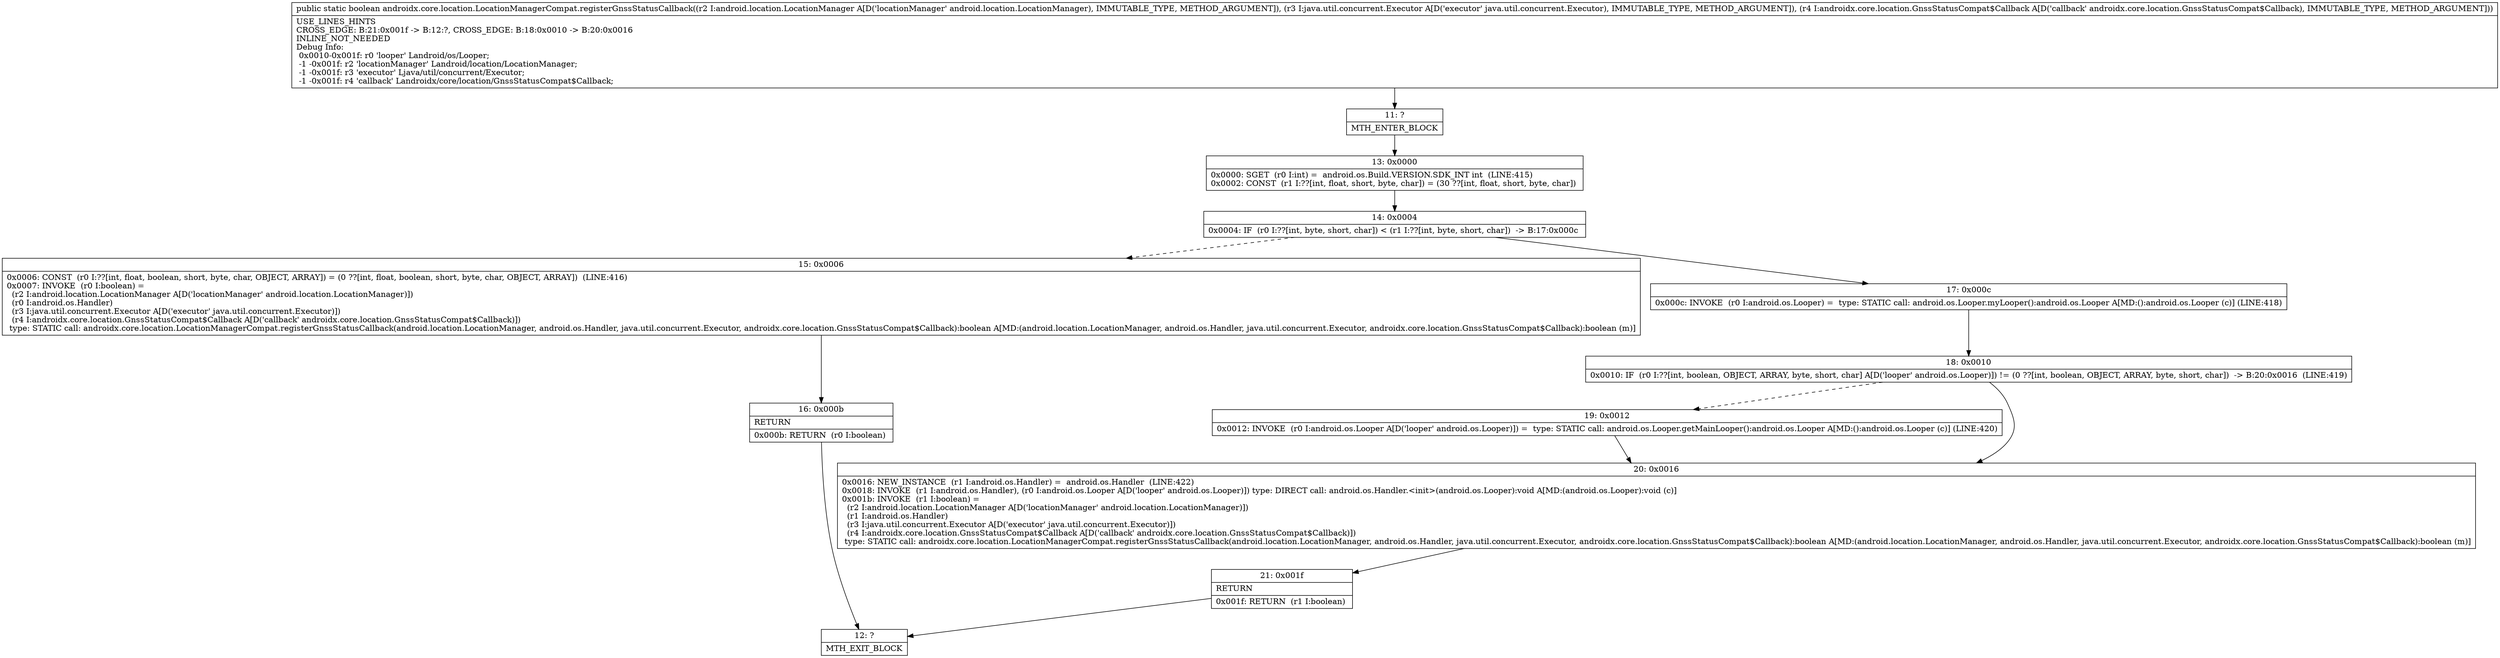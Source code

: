 digraph "CFG forandroidx.core.location.LocationManagerCompat.registerGnssStatusCallback(Landroid\/location\/LocationManager;Ljava\/util\/concurrent\/Executor;Landroidx\/core\/location\/GnssStatusCompat$Callback;)Z" {
Node_11 [shape=record,label="{11\:\ ?|MTH_ENTER_BLOCK\l}"];
Node_13 [shape=record,label="{13\:\ 0x0000|0x0000: SGET  (r0 I:int) =  android.os.Build.VERSION.SDK_INT int  (LINE:415)\l0x0002: CONST  (r1 I:??[int, float, short, byte, char]) = (30 ??[int, float, short, byte, char]) \l}"];
Node_14 [shape=record,label="{14\:\ 0x0004|0x0004: IF  (r0 I:??[int, byte, short, char]) \< (r1 I:??[int, byte, short, char])  \-\> B:17:0x000c \l}"];
Node_15 [shape=record,label="{15\:\ 0x0006|0x0006: CONST  (r0 I:??[int, float, boolean, short, byte, char, OBJECT, ARRAY]) = (0 ??[int, float, boolean, short, byte, char, OBJECT, ARRAY])  (LINE:416)\l0x0007: INVOKE  (r0 I:boolean) = \l  (r2 I:android.location.LocationManager A[D('locationManager' android.location.LocationManager)])\l  (r0 I:android.os.Handler)\l  (r3 I:java.util.concurrent.Executor A[D('executor' java.util.concurrent.Executor)])\l  (r4 I:androidx.core.location.GnssStatusCompat$Callback A[D('callback' androidx.core.location.GnssStatusCompat$Callback)])\l type: STATIC call: androidx.core.location.LocationManagerCompat.registerGnssStatusCallback(android.location.LocationManager, android.os.Handler, java.util.concurrent.Executor, androidx.core.location.GnssStatusCompat$Callback):boolean A[MD:(android.location.LocationManager, android.os.Handler, java.util.concurrent.Executor, androidx.core.location.GnssStatusCompat$Callback):boolean (m)]\l}"];
Node_16 [shape=record,label="{16\:\ 0x000b|RETURN\l|0x000b: RETURN  (r0 I:boolean) \l}"];
Node_12 [shape=record,label="{12\:\ ?|MTH_EXIT_BLOCK\l}"];
Node_17 [shape=record,label="{17\:\ 0x000c|0x000c: INVOKE  (r0 I:android.os.Looper) =  type: STATIC call: android.os.Looper.myLooper():android.os.Looper A[MD:():android.os.Looper (c)] (LINE:418)\l}"];
Node_18 [shape=record,label="{18\:\ 0x0010|0x0010: IF  (r0 I:??[int, boolean, OBJECT, ARRAY, byte, short, char] A[D('looper' android.os.Looper)]) != (0 ??[int, boolean, OBJECT, ARRAY, byte, short, char])  \-\> B:20:0x0016  (LINE:419)\l}"];
Node_19 [shape=record,label="{19\:\ 0x0012|0x0012: INVOKE  (r0 I:android.os.Looper A[D('looper' android.os.Looper)]) =  type: STATIC call: android.os.Looper.getMainLooper():android.os.Looper A[MD:():android.os.Looper (c)] (LINE:420)\l}"];
Node_20 [shape=record,label="{20\:\ 0x0016|0x0016: NEW_INSTANCE  (r1 I:android.os.Handler) =  android.os.Handler  (LINE:422)\l0x0018: INVOKE  (r1 I:android.os.Handler), (r0 I:android.os.Looper A[D('looper' android.os.Looper)]) type: DIRECT call: android.os.Handler.\<init\>(android.os.Looper):void A[MD:(android.os.Looper):void (c)]\l0x001b: INVOKE  (r1 I:boolean) = \l  (r2 I:android.location.LocationManager A[D('locationManager' android.location.LocationManager)])\l  (r1 I:android.os.Handler)\l  (r3 I:java.util.concurrent.Executor A[D('executor' java.util.concurrent.Executor)])\l  (r4 I:androidx.core.location.GnssStatusCompat$Callback A[D('callback' androidx.core.location.GnssStatusCompat$Callback)])\l type: STATIC call: androidx.core.location.LocationManagerCompat.registerGnssStatusCallback(android.location.LocationManager, android.os.Handler, java.util.concurrent.Executor, androidx.core.location.GnssStatusCompat$Callback):boolean A[MD:(android.location.LocationManager, android.os.Handler, java.util.concurrent.Executor, androidx.core.location.GnssStatusCompat$Callback):boolean (m)]\l}"];
Node_21 [shape=record,label="{21\:\ 0x001f|RETURN\l|0x001f: RETURN  (r1 I:boolean) \l}"];
MethodNode[shape=record,label="{public static boolean androidx.core.location.LocationManagerCompat.registerGnssStatusCallback((r2 I:android.location.LocationManager A[D('locationManager' android.location.LocationManager), IMMUTABLE_TYPE, METHOD_ARGUMENT]), (r3 I:java.util.concurrent.Executor A[D('executor' java.util.concurrent.Executor), IMMUTABLE_TYPE, METHOD_ARGUMENT]), (r4 I:androidx.core.location.GnssStatusCompat$Callback A[D('callback' androidx.core.location.GnssStatusCompat$Callback), IMMUTABLE_TYPE, METHOD_ARGUMENT]))  | USE_LINES_HINTS\lCROSS_EDGE: B:21:0x001f \-\> B:12:?, CROSS_EDGE: B:18:0x0010 \-\> B:20:0x0016\lINLINE_NOT_NEEDED\lDebug Info:\l  0x0010\-0x001f: r0 'looper' Landroid\/os\/Looper;\l  \-1 \-0x001f: r2 'locationManager' Landroid\/location\/LocationManager;\l  \-1 \-0x001f: r3 'executor' Ljava\/util\/concurrent\/Executor;\l  \-1 \-0x001f: r4 'callback' Landroidx\/core\/location\/GnssStatusCompat$Callback;\l}"];
MethodNode -> Node_11;Node_11 -> Node_13;
Node_13 -> Node_14;
Node_14 -> Node_15[style=dashed];
Node_14 -> Node_17;
Node_15 -> Node_16;
Node_16 -> Node_12;
Node_17 -> Node_18;
Node_18 -> Node_19[style=dashed];
Node_18 -> Node_20;
Node_19 -> Node_20;
Node_20 -> Node_21;
Node_21 -> Node_12;
}

